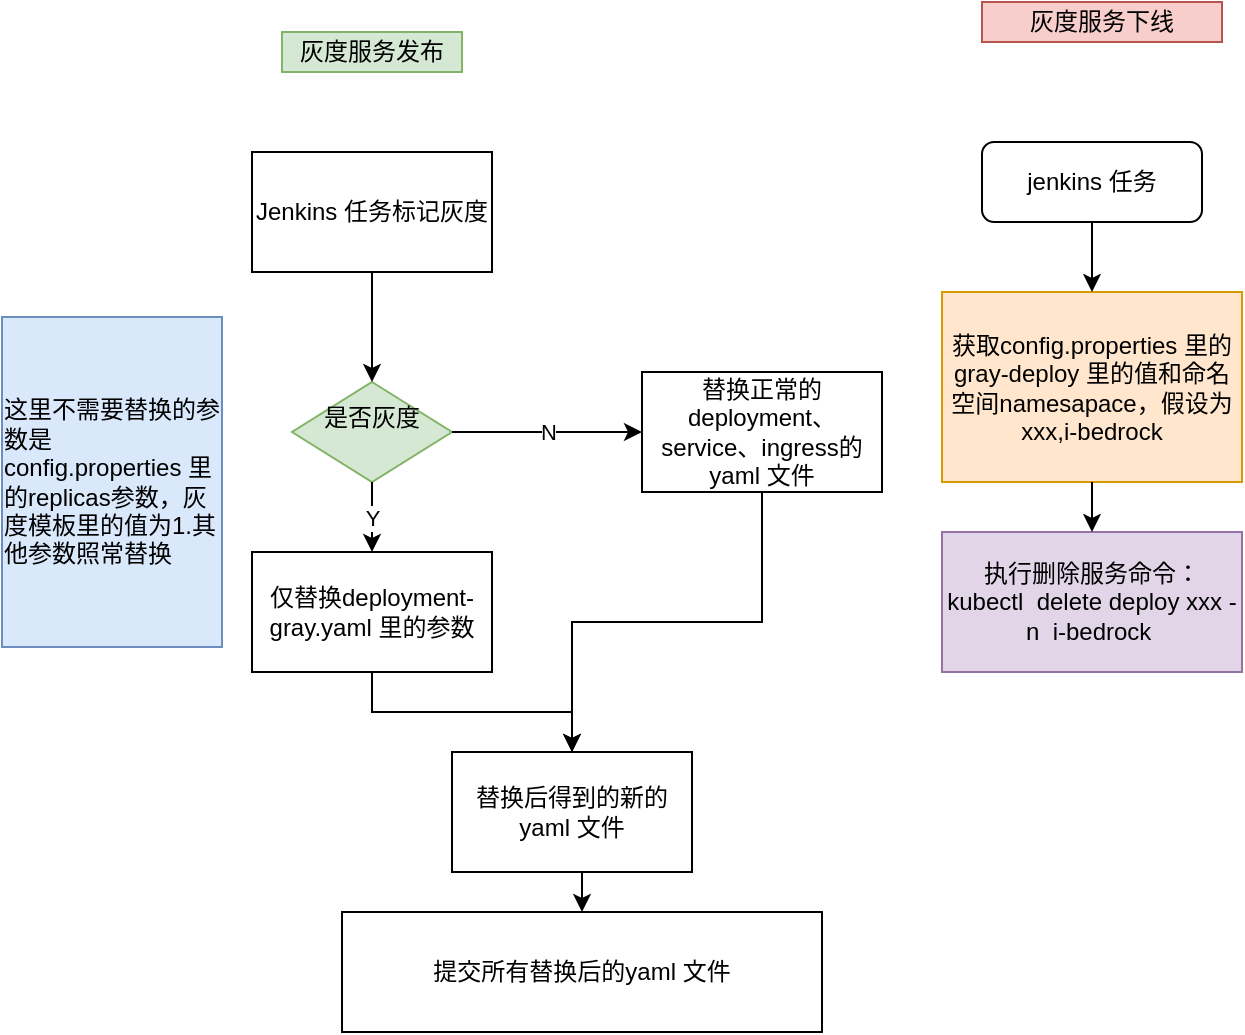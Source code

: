 <mxfile version="10.7.7" type="github"><diagram id="obzR_fWzB9Uy91sB9DMi" name="æå¡åå¸"><mxGraphModel dx="754" dy="435" grid="1" gridSize="10" guides="1" tooltips="1" connect="1" arrows="1" fold="1" page="1" pageScale="1" pageWidth="827" pageHeight="1169" math="0" shadow="0"><root><mxCell id="0"/><mxCell id="1" parent="0"/><mxCell id="ACEnJHYulJAEpEy5BbEL-31" style="edgeStyle=orthogonalEdgeStyle;rounded=0;orthogonalLoop=1;jettySize=auto;html=1;exitX=0.5;exitY=1;exitDx=0;exitDy=0;" parent="1" edge="1"><mxGeometry relative="1" as="geometry"><mxPoint x="510" y="664" as="sourcePoint"/></mxGeometry></mxCell><mxCell id="KntYtpm8iiO0Uuw_nB0A-1" value="" style="group" parent="1" vertex="1" connectable="0"><mxGeometry x="60" y="60" width="440" height="500" as="geometry"/></mxCell><mxCell id="ACEnJHYulJAEpEy5BbEL-1" value="灰度服务发布" style="text;html=1;strokeColor=#82b366;fillColor=#d5e8d4;align=center;verticalAlign=middle;whiteSpace=wrap;rounded=0;" parent="KntYtpm8iiO0Uuw_nB0A-1" vertex="1"><mxGeometry x="140" width="90" height="20" as="geometry"/></mxCell><mxCell id="ACEnJHYulJAEpEy5BbEL-3" value="Jenkins 任务标记灰度" style="rounded=0;whiteSpace=wrap;html=1;" parent="KntYtpm8iiO0Uuw_nB0A-1" vertex="1"><mxGeometry x="125" y="60" width="120" height="60" as="geometry"/></mxCell><mxCell id="ACEnJHYulJAEpEy5BbEL-4" value="是否灰度&lt;br&gt;&lt;br&gt;" style="rhombus;whiteSpace=wrap;html=1;fillColor=#d5e8d4;strokeColor=#82b366;" parent="KntYtpm8iiO0Uuw_nB0A-1" vertex="1"><mxGeometry x="145" y="175" width="80" height="50" as="geometry"/></mxCell><mxCell id="ACEnJHYulJAEpEy5BbEL-5" style="edgeStyle=orthogonalEdgeStyle;rounded=0;orthogonalLoop=1;jettySize=auto;html=1;exitX=0.5;exitY=1;exitDx=0;exitDy=0;" parent="KntYtpm8iiO0Uuw_nB0A-1" source="ACEnJHYulJAEpEy5BbEL-3" target="ACEnJHYulJAEpEy5BbEL-4" edge="1"><mxGeometry relative="1" as="geometry"/></mxCell><mxCell id="ACEnJHYulJAEpEy5BbEL-6" value="替换正常的deployment、service、ingress的yaml 文件" style="rounded=0;whiteSpace=wrap;html=1;" parent="KntYtpm8iiO0Uuw_nB0A-1" vertex="1"><mxGeometry x="320" y="170" width="120" height="60" as="geometry"/></mxCell><mxCell id="ACEnJHYulJAEpEy5BbEL-9" value="N" style="edgeStyle=orthogonalEdgeStyle;rounded=0;orthogonalLoop=1;jettySize=auto;html=1;exitX=1;exitY=0.5;exitDx=0;exitDy=0;entryX=0;entryY=0.5;entryDx=0;entryDy=0;" parent="KntYtpm8iiO0Uuw_nB0A-1" source="ACEnJHYulJAEpEy5BbEL-4" target="ACEnJHYulJAEpEy5BbEL-6" edge="1"><mxGeometry relative="1" as="geometry"/></mxCell><mxCell id="ACEnJHYulJAEpEy5BbEL-7" value="仅替换deployment-gray.yaml 里的参数" style="rounded=0;whiteSpace=wrap;html=1;" parent="KntYtpm8iiO0Uuw_nB0A-1" vertex="1"><mxGeometry x="125" y="260" width="120" height="60" as="geometry"/></mxCell><mxCell id="ACEnJHYulJAEpEy5BbEL-8" value="Y" style="edgeStyle=orthogonalEdgeStyle;rounded=0;orthogonalLoop=1;jettySize=auto;html=1;entryX=0.5;entryY=0;entryDx=0;entryDy=0;" parent="KntYtpm8iiO0Uuw_nB0A-1" source="ACEnJHYulJAEpEy5BbEL-4" target="ACEnJHYulJAEpEy5BbEL-7" edge="1"><mxGeometry relative="1" as="geometry"/></mxCell><mxCell id="ACEnJHYulJAEpEy5BbEL-10" value="&lt;div style=&quot;text-align: left&quot;&gt;&lt;span&gt;这里不需要替换的参数是config.properties 里的replicas参数，灰度模板里的值为1.其他参数照常替换&lt;/span&gt;&lt;/div&gt;" style="text;html=1;strokeColor=#6c8ebf;fillColor=#dae8fc;align=center;verticalAlign=middle;whiteSpace=wrap;rounded=0;" parent="KntYtpm8iiO0Uuw_nB0A-1" vertex="1"><mxGeometry y="142.5" width="110" height="165" as="geometry"/></mxCell><mxCell id="ACEnJHYulJAEpEy5BbEL-11" value="替换后得到的新的yaml 文件" style="rounded=0;whiteSpace=wrap;html=1;" parent="KntYtpm8iiO0Uuw_nB0A-1" vertex="1"><mxGeometry x="225" y="360" width="120" height="60" as="geometry"/></mxCell><mxCell id="ACEnJHYulJAEpEy5BbEL-13" style="edgeStyle=orthogonalEdgeStyle;rounded=0;orthogonalLoop=1;jettySize=auto;html=1;exitX=0.5;exitY=1;exitDx=0;exitDy=0;entryX=0.5;entryY=0;entryDx=0;entryDy=0;" parent="KntYtpm8iiO0Uuw_nB0A-1" source="ACEnJHYulJAEpEy5BbEL-6" target="ACEnJHYulJAEpEy5BbEL-11" edge="1"><mxGeometry relative="1" as="geometry"/></mxCell><mxCell id="ACEnJHYulJAEpEy5BbEL-12" style="edgeStyle=orthogonalEdgeStyle;rounded=0;orthogonalLoop=1;jettySize=auto;html=1;exitX=0.5;exitY=1;exitDx=0;exitDy=0;entryX=0.5;entryY=0;entryDx=0;entryDy=0;" parent="KntYtpm8iiO0Uuw_nB0A-1" source="ACEnJHYulJAEpEy5BbEL-7" target="ACEnJHYulJAEpEy5BbEL-11" edge="1"><mxGeometry relative="1" as="geometry"/></mxCell><mxCell id="ACEnJHYulJAEpEy5BbEL-33" value="提交所有替换后的yaml 文件" style="rounded=0;whiteSpace=wrap;html=1;" parent="KntYtpm8iiO0Uuw_nB0A-1" vertex="1"><mxGeometry x="170" y="440" width="240" height="60" as="geometry"/></mxCell><mxCell id="ACEnJHYulJAEpEy5BbEL-34" style="edgeStyle=orthogonalEdgeStyle;rounded=0;orthogonalLoop=1;jettySize=auto;html=1;exitX=0.5;exitY=1;exitDx=0;exitDy=0;entryX=0.5;entryY=0;entryDx=0;entryDy=0;" parent="KntYtpm8iiO0Uuw_nB0A-1" source="ACEnJHYulJAEpEy5BbEL-11" target="ACEnJHYulJAEpEy5BbEL-33" edge="1"><mxGeometry relative="1" as="geometry"/></mxCell><mxCell id="HgxJNjc4BABT9UMD-uMP-1" value="" style="group" vertex="1" connectable="0" parent="1"><mxGeometry x="530" y="45" width="150" height="335" as="geometry"/></mxCell><mxCell id="HgxJNjc4BABT9UMD-uMP-2" value="jenkins 任务" style="rounded=1;whiteSpace=wrap;html=1;" vertex="1" parent="HgxJNjc4BABT9UMD-uMP-1"><mxGeometry x="20" y="70" width="110" height="40" as="geometry"/></mxCell><mxCell id="HgxJNjc4BABT9UMD-uMP-3" value="灰度服务下线" style="text;html=1;strokeColor=#b85450;fillColor=#f8cecc;align=center;verticalAlign=middle;whiteSpace=wrap;rounded=0;" vertex="1" parent="HgxJNjc4BABT9UMD-uMP-1"><mxGeometry x="20" width="120" height="20" as="geometry"/></mxCell><mxCell id="HgxJNjc4BABT9UMD-uMP-4" value="获取config.properties 里的gray-deploy 里的值和命名空间namesapace，假设为xxx,i-bedrock" style="rounded=0;whiteSpace=wrap;html=1;fillColor=#ffe6cc;strokeColor=#d79b00;" vertex="1" parent="HgxJNjc4BABT9UMD-uMP-1"><mxGeometry y="145" width="150" height="95" as="geometry"/></mxCell><mxCell id="HgxJNjc4BABT9UMD-uMP-5" style="edgeStyle=orthogonalEdgeStyle;rounded=0;orthogonalLoop=1;jettySize=auto;html=1;exitX=0.5;exitY=1;exitDx=0;exitDy=0;entryX=0.5;entryY=0;entryDx=0;entryDy=0;" edge="1" parent="HgxJNjc4BABT9UMD-uMP-1" source="HgxJNjc4BABT9UMD-uMP-2" target="HgxJNjc4BABT9UMD-uMP-4"><mxGeometry relative="1" as="geometry"/></mxCell><mxCell id="HgxJNjc4BABT9UMD-uMP-6" value="执行删除服务命令：&lt;br&gt;kubectl&amp;nbsp; delete deploy xxx -n&amp;nbsp; i-bedrock&amp;nbsp;&lt;br&gt;" style="rounded=0;whiteSpace=wrap;html=1;fillColor=#e1d5e7;strokeColor=#9673a6;" vertex="1" parent="HgxJNjc4BABT9UMD-uMP-1"><mxGeometry y="265" width="150" height="70" as="geometry"/></mxCell><mxCell id="HgxJNjc4BABT9UMD-uMP-7" style="edgeStyle=orthogonalEdgeStyle;rounded=0;orthogonalLoop=1;jettySize=auto;html=1;exitX=0.5;exitY=1;exitDx=0;exitDy=0;entryX=0.5;entryY=0;entryDx=0;entryDy=0;" edge="1" parent="HgxJNjc4BABT9UMD-uMP-1" source="HgxJNjc4BABT9UMD-uMP-4" target="HgxJNjc4BABT9UMD-uMP-6"><mxGeometry relative="1" as="geometry"/></mxCell></root></mxGraphModel></diagram><diagram id="hnu6fc1P8_6s1K1P2JYe" name="ç°åº¦ç­ç¥åå¸åä¸çº¿"><mxGraphModel dx="754" dy="435" grid="1" gridSize="10" guides="1" tooltips="1" connect="1" arrows="1" fold="1" page="1" pageScale="1" pageWidth="827" pageHeight="1169" math="0" shadow="0"><root><mxCell id="LRJdMumyMGErCROMFgsD-0"/><mxCell id="LRJdMumyMGErCROMFgsD-1" parent="LRJdMumyMGErCROMFgsD-0"/><mxCell id="TCdJJg0brs5BL4l87MGK-6" value="" style="group" parent="LRJdMumyMGErCROMFgsD-1" vertex="1" connectable="0"><mxGeometry x="20" y="115" width="440" height="355" as="geometry"/></mxCell><mxCell id="gxUX11ZjCW-yHot-yDvu-1" value="灰度策略上线下线" style="text;html=1;strokeColor=#82b366;fillColor=#d5e8d4;align=center;verticalAlign=middle;whiteSpace=wrap;rounded=0;" parent="TCdJJg0brs5BL4l87MGK-6" vertex="1"><mxGeometry x="180" width="120" height="30" as="geometry"/></mxCell><mxCell id="0gGDRx8gYK5kHaHBv26F-1" value="jenkins 任务" style="rounded=0;whiteSpace=wrap;html=1;" parent="TCdJJg0brs5BL4l87MGK-6" vertex="1"><mxGeometry x="180" y="75" width="120" height="40" as="geometry"/></mxCell><mxCell id="0gGDRx8gYK5kHaHBv26F-2" value="上线" style="rhombus;whiteSpace=wrap;html=1;fillColor=#d5e8d4;strokeColor=#82b366;" parent="TCdJJg0brs5BL4l87MGK-6" vertex="1"><mxGeometry x="200" y="145" width="80" height="60" as="geometry"/></mxCell><mxCell id="0gGDRx8gYK5kHaHBv26F-5" style="edgeStyle=orthogonalEdgeStyle;rounded=0;orthogonalLoop=1;jettySize=auto;html=1;exitX=0.5;exitY=1;exitDx=0;exitDy=0;" parent="TCdJJg0brs5BL4l87MGK-6" source="0gGDRx8gYK5kHaHBv26F-1" target="0gGDRx8gYK5kHaHBv26F-2" edge="1"><mxGeometry relative="1" as="geometry"/></mxCell><mxCell id="0gGDRx8gYK5kHaHBv26F-3" value="设置为false" style="rounded=0;whiteSpace=wrap;html=1;" parent="TCdJJg0brs5BL4l87MGK-6" vertex="1"><mxGeometry x="320" y="150" width="120" height="50" as="geometry"/></mxCell><mxCell id="0gGDRx8gYK5kHaHBv26F-7" value="N" style="edgeStyle=orthogonalEdgeStyle;rounded=0;orthogonalLoop=1;jettySize=auto;html=1;exitX=1;exitY=0.5;exitDx=0;exitDy=0;entryX=0;entryY=0.5;entryDx=0;entryDy=0;" parent="TCdJJg0brs5BL4l87MGK-6" source="0gGDRx8gYK5kHaHBv26F-2" target="0gGDRx8gYK5kHaHBv26F-3" edge="1"><mxGeometry relative="1" as="geometry"/></mxCell><mxCell id="0gGDRx8gYK5kHaHBv26F-4" value="设置开关为true" style="rounded=0;whiteSpace=wrap;html=1;" parent="TCdJJg0brs5BL4l87MGK-6" vertex="1"><mxGeometry x="180" y="235" width="120" height="50" as="geometry"/></mxCell><mxCell id="0gGDRx8gYK5kHaHBv26F-6" value="Y" style="edgeStyle=orthogonalEdgeStyle;rounded=0;orthogonalLoop=1;jettySize=auto;html=1;exitX=0.5;exitY=1;exitDx=0;exitDy=0;entryX=0.5;entryY=0;entryDx=0;entryDy=0;" parent="TCdJJg0brs5BL4l87MGK-6" source="0gGDRx8gYK5kHaHBv26F-2" target="0gGDRx8gYK5kHaHBv26F-4" edge="1"><mxGeometry relative="1" as="geometry"/></mxCell><mxCell id="0gGDRx8gYK5kHaHBv26F-8" value="提交开关值到k8s" style="rounded=0;whiteSpace=wrap;html=1;" parent="TCdJJg0brs5BL4l87MGK-6" vertex="1"><mxGeometry x="270" y="315" width="120" height="40" as="geometry"/></mxCell><mxCell id="0gGDRx8gYK5kHaHBv26F-10" style="edgeStyle=orthogonalEdgeStyle;rounded=0;orthogonalLoop=1;jettySize=auto;html=1;exitX=0.5;exitY=1;exitDx=0;exitDy=0;entryX=0.5;entryY=0;entryDx=0;entryDy=0;" parent="TCdJJg0brs5BL4l87MGK-6" source="0gGDRx8gYK5kHaHBv26F-3" target="0gGDRx8gYK5kHaHBv26F-8" edge="1"><mxGeometry relative="1" as="geometry"><Array as="points"><mxPoint x="380" y="295"/><mxPoint x="330" y="295"/></Array></mxGeometry></mxCell><mxCell id="0gGDRx8gYK5kHaHBv26F-9" style="edgeStyle=orthogonalEdgeStyle;rounded=0;orthogonalLoop=1;jettySize=auto;html=1;exitX=0.5;exitY=1;exitDx=0;exitDy=0;entryX=0.5;entryY=0;entryDx=0;entryDy=0;" parent="TCdJJg0brs5BL4l87MGK-6" source="0gGDRx8gYK5kHaHBv26F-4" target="0gGDRx8gYK5kHaHBv26F-8" edge="1"><mxGeometry relative="1" as="geometry"><Array as="points"><mxPoint x="240" y="295"/><mxPoint x="330" y="295"/></Array></mxGeometry></mxCell><mxCell id="0gGDRx8gYK5kHaHBv26F-13" value="设置策略按照内网ip方式判断是否走灰度，同时又一个公用参数，作为k8s灰度的总的标记，用于随时屏蔽灰度的策略。" style="text;html=1;strokeColor=#6c8ebf;fillColor=#dae8fc;align=center;verticalAlign=middle;whiteSpace=wrap;rounded=0;" parent="TCdJJg0brs5BL4l87MGK-6" vertex="1"><mxGeometry y="55" width="120" height="200" as="geometry"/></mxCell></root></mxGraphModel></diagram></mxfile>